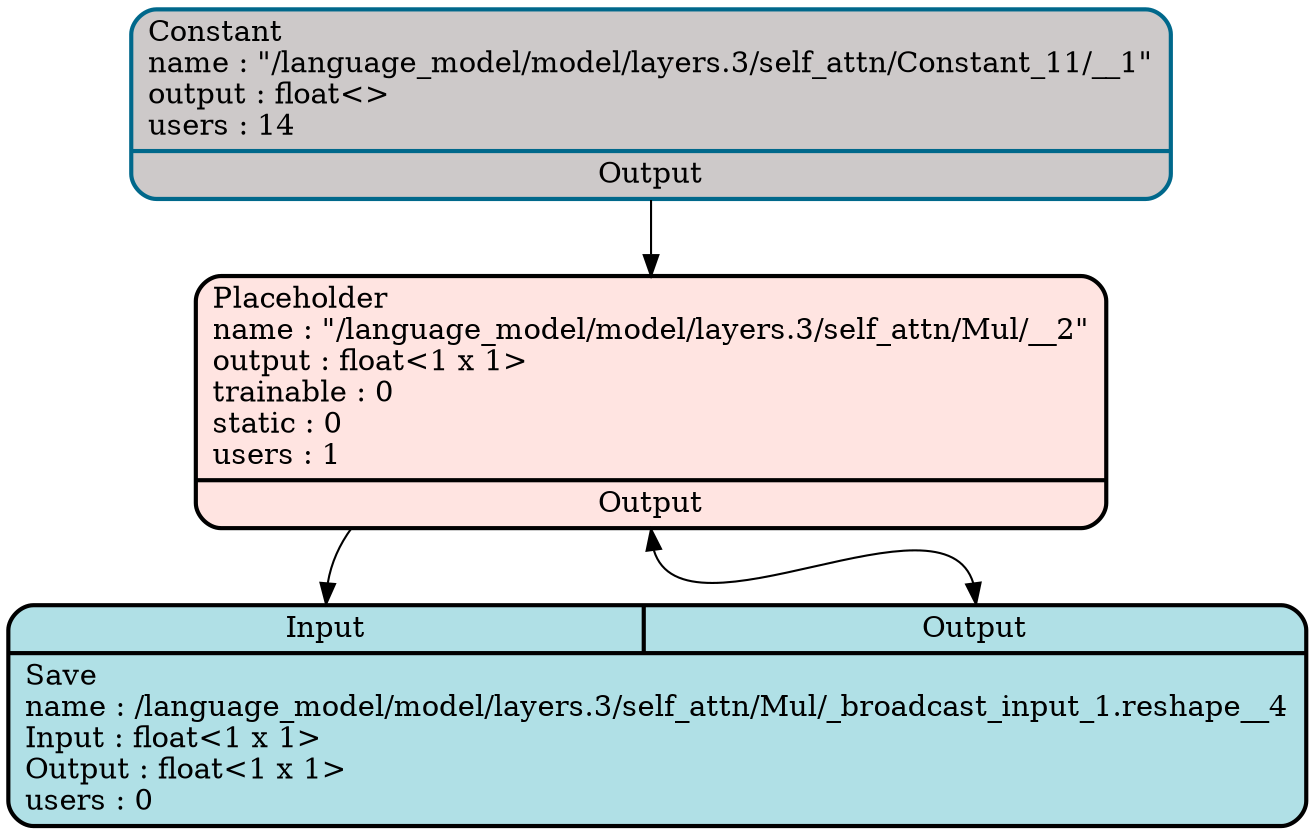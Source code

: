 digraph DAG {
	rankdir=TB;
"/language_model/model/layers.3/self_attn/Mul/__4" [
	label = "{{<Input>Input|<Output>Output}|{Save\lname : /language_model/model/layers.3/self_attn/Mul/_broadcast_input_1.reshape__4\lInput : float\<1 x 1\>\lOutput : float\<1 x 1\>\lusers : 0\l}}"
	shape = "record"
	style="filled,rounded"
	fillcolor=PowderBlue
penwidth = 2];

"/language_model/model/layers.3/self_attn/Mul/__2" [
	label = "{{<Input>Input}|{Reshape\lname : /language_model/model/layers.3/self_attn/Mul/_broadcast_input_1.reshape__2\lInput : float\<\>\lDims : [1, 1]\lusers : 1\lResult : float\<1 x 1\>\l}|{<Result>Result}}"
	shape = "record"
	style="filled,rounded"
	fillcolor=Yellow2
penwidth = 2];

"/language_model/model/layers.3/self_attn/Constant_11/__1" [
	label = "{{Constant\lname : \"/language_model/model/layers.3/self_attn/Constant_11/__1\"\loutput : float\<\>\lusers : 14\l}|{<Output>Output}}"
	shape = "record"
	style="filled,rounded"
	fillcolor=Snow3 color=DeepSkyBlue4
penwidth = 2];

"/language_model/model/layers.3/self_attn/Mul/__2" [
	label = "{{Placeholder\lname : \"/language_model/model/layers.3/self_attn/Mul/__2\"\loutput : float\<1 x 1\>\ltrainable : 0\lstatic : 0\lusers : 1\l}|{<Output>Output}}"
	shape = "record"
	style="filled,rounded"
	fillcolor=MistyRose1
penwidth = 2];

"/language_model/model/layers.3/self_attn/Mul/__2" :"Output"  -> "/language_model/model/layers.3/self_attn/Mul/__4" :"Output"  [dir="both"];
"/language_model/model/layers.3/self_attn/Constant_11/__1" :"Output"  -> "/language_model/model/layers.3/self_attn/Mul/__2" :"Input" ;
"/language_model/model/layers.3/self_attn/Mul/__2" :"Result"  -> "/language_model/model/layers.3/self_attn/Mul/__4" :"Input" ;
}